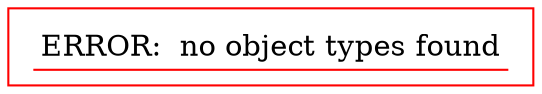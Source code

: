 digraph "basic struct example" {
  "ERROR:  no object types found" [
    label = <<table border="0" cellborder="0" cellspacing="4">
<tr><td colspan="2" border="1" sides="b">ERROR:  no object types found</td></tr>

</table>>;
    color = "red";
    shape = "box";
    linewidth = 3;
  ];
}

